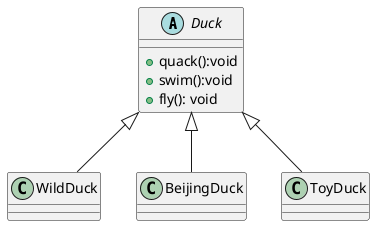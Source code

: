 @startuml

abstract class Duck{
    + quack():void
    + swim():void
    + fly(): void
}

class WildDuck{

}

class BeijingDuck{

}

class ToyDuck{

}

Duck <|-- WildDuck
Duck <|-- BeijingDuck
Duck <|-- ToyDuck
@enduml